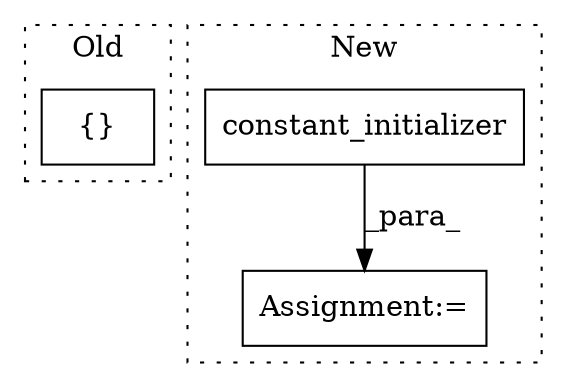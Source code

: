 digraph G {
subgraph cluster0 {
1 [label="{}" a="4" s="31706" l="2" shape="box"];
label = "Old";
style="dotted";
}
subgraph cluster1 {
2 [label="constant_initializer" a="32" s="34107,34131" l="21,1" shape="box"];
3 [label="Assignment:=" a="7" s="35205" l="1" shape="box"];
label = "New";
style="dotted";
}
2 -> 3 [label="_para_"];
}
